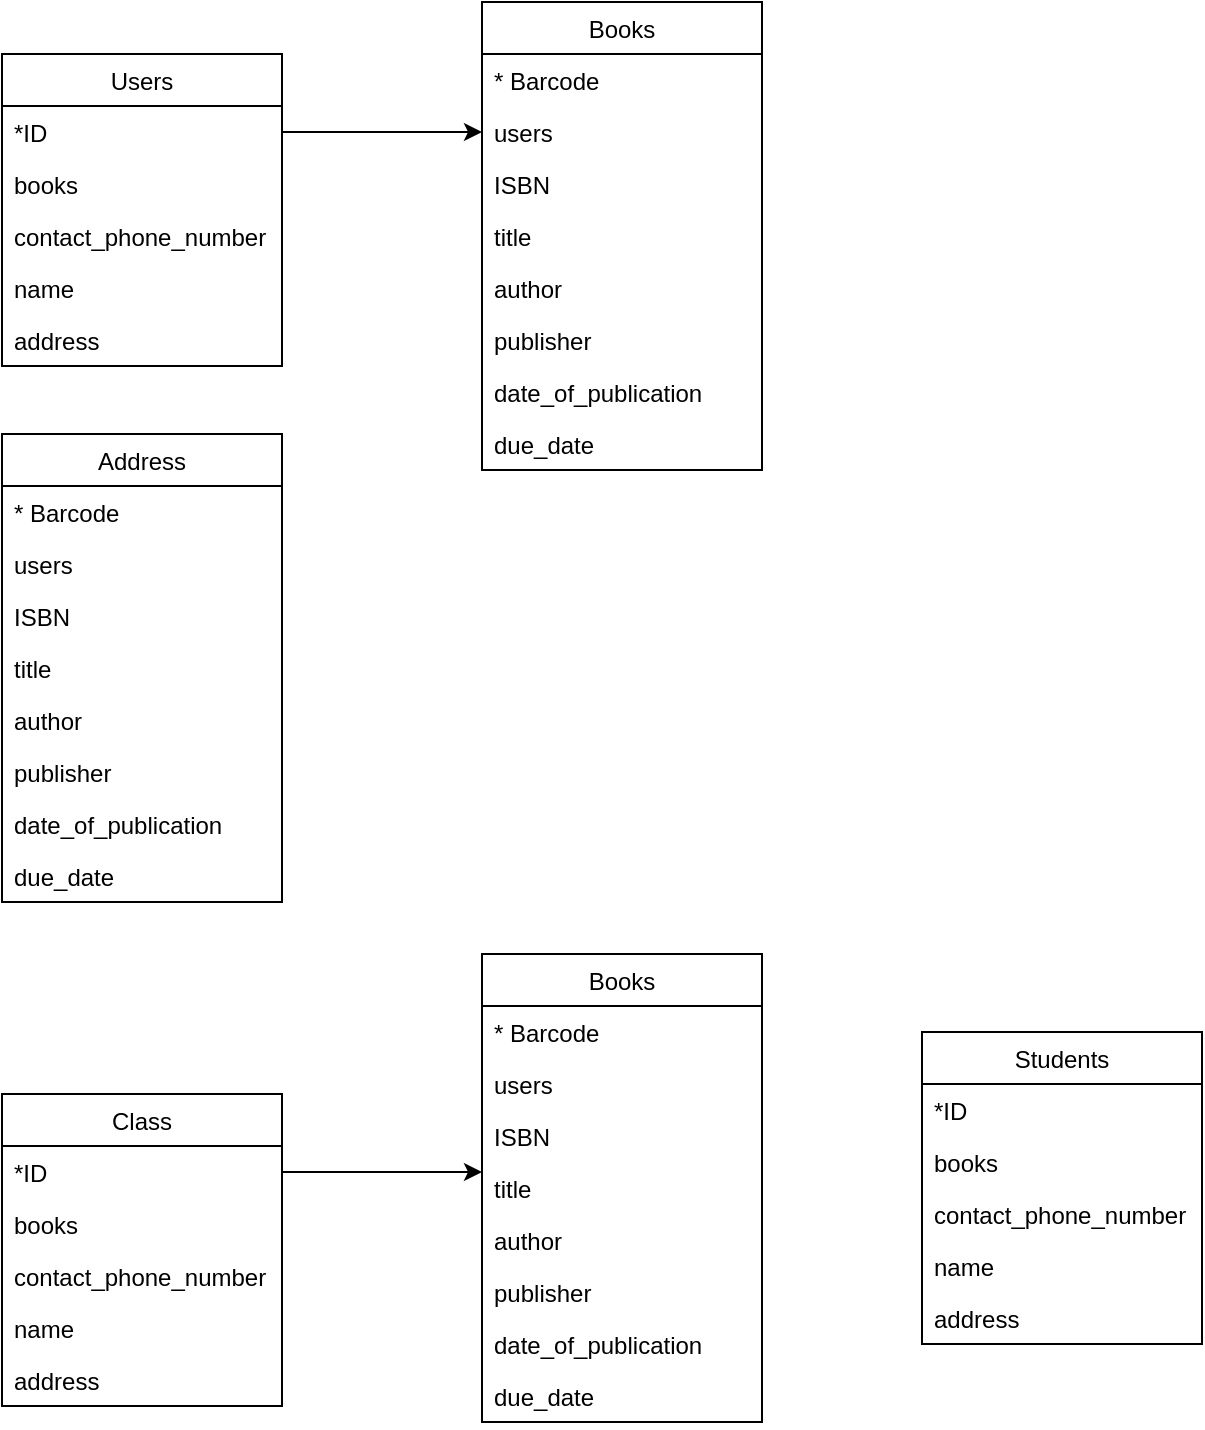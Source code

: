 <mxfile version="14.4.5" type="github">
  <diagram id="R2lEEEUBdFMjLlhIrx00" name="Page-1">
    <mxGraphModel dx="654" dy="623" grid="1" gridSize="10" guides="1" tooltips="1" connect="1" arrows="1" fold="1" page="1" pageScale="1" pageWidth="850" pageHeight="1100" math="0" shadow="0" extFonts="Permanent Marker^https://fonts.googleapis.com/css?family=Permanent+Marker">
      <root>
        <mxCell id="0" />
        <mxCell id="1" parent="0" />
        <mxCell id="ukiMxRc5v9U0ZkOO_Q2w-9" value="Users" style="swimlane;fontStyle=0;childLayout=stackLayout;horizontal=1;startSize=26;fillColor=none;horizontalStack=0;resizeParent=1;resizeParentMax=0;resizeLast=0;collapsible=1;marginBottom=0;" vertex="1" parent="1">
          <mxGeometry x="160" y="130" width="140" height="156" as="geometry" />
        </mxCell>
        <mxCell id="ukiMxRc5v9U0ZkOO_Q2w-12" value="*ID" style="text;strokeColor=none;fillColor=none;align=left;verticalAlign=top;spacingLeft=4;spacingRight=4;overflow=hidden;rotatable=0;points=[[0,0.5],[1,0.5]];portConstraint=eastwest;" vertex="1" parent="ukiMxRc5v9U0ZkOO_Q2w-9">
          <mxGeometry y="26" width="140" height="26" as="geometry" />
        </mxCell>
        <mxCell id="ukiMxRc5v9U0ZkOO_Q2w-3" value="books" style="text;strokeColor=none;fillColor=none;align=left;verticalAlign=top;spacingLeft=4;spacingRight=4;overflow=hidden;rotatable=0;points=[[0,0.5],[1,0.5]];portConstraint=eastwest;" vertex="1" parent="ukiMxRc5v9U0ZkOO_Q2w-9">
          <mxGeometry y="52" width="140" height="26" as="geometry" />
        </mxCell>
        <mxCell id="ukiMxRc5v9U0ZkOO_Q2w-31" value="contact_phone_number" style="text;strokeColor=none;fillColor=none;align=left;verticalAlign=top;spacingLeft=4;spacingRight=4;overflow=hidden;rotatable=0;points=[[0,0.5],[1,0.5]];portConstraint=eastwest;" vertex="1" parent="ukiMxRc5v9U0ZkOO_Q2w-9">
          <mxGeometry y="78" width="140" height="26" as="geometry" />
        </mxCell>
        <mxCell id="ukiMxRc5v9U0ZkOO_Q2w-10" value="name" style="text;strokeColor=none;fillColor=none;align=left;verticalAlign=top;spacingLeft=4;spacingRight=4;overflow=hidden;rotatable=0;points=[[0,0.5],[1,0.5]];portConstraint=eastwest;" vertex="1" parent="ukiMxRc5v9U0ZkOO_Q2w-9">
          <mxGeometry y="104" width="140" height="26" as="geometry" />
        </mxCell>
        <mxCell id="ukiMxRc5v9U0ZkOO_Q2w-11" value="address" style="text;strokeColor=none;fillColor=none;align=left;verticalAlign=top;spacingLeft=4;spacingRight=4;overflow=hidden;rotatable=0;points=[[0,0.5],[1,0.5]];portConstraint=eastwest;" vertex="1" parent="ukiMxRc5v9U0ZkOO_Q2w-9">
          <mxGeometry y="130" width="140" height="26" as="geometry" />
        </mxCell>
        <mxCell id="ukiMxRc5v9U0ZkOO_Q2w-16" value="Books" style="swimlane;fontStyle=0;childLayout=stackLayout;horizontal=1;startSize=26;fillColor=none;horizontalStack=0;resizeParent=1;resizeParentMax=0;resizeLast=0;collapsible=1;marginBottom=0;" vertex="1" parent="1">
          <mxGeometry x="400" y="104" width="140" height="234" as="geometry" />
        </mxCell>
        <mxCell id="ukiMxRc5v9U0ZkOO_Q2w-4" value="* Barcode" style="text;strokeColor=none;fillColor=none;align=left;verticalAlign=top;spacingLeft=4;spacingRight=4;overflow=hidden;rotatable=0;points=[[0,0.5],[1,0.5]];portConstraint=eastwest;" vertex="1" parent="ukiMxRc5v9U0ZkOO_Q2w-16">
          <mxGeometry y="26" width="140" height="26" as="geometry" />
        </mxCell>
        <mxCell id="ukiMxRc5v9U0ZkOO_Q2w-29" value="users" style="text;strokeColor=none;fillColor=none;align=left;verticalAlign=top;spacingLeft=4;spacingRight=4;overflow=hidden;rotatable=0;points=[[0,0.5],[1,0.5]];portConstraint=eastwest;" vertex="1" parent="ukiMxRc5v9U0ZkOO_Q2w-16">
          <mxGeometry y="52" width="140" height="26" as="geometry" />
        </mxCell>
        <mxCell id="ukiMxRc5v9U0ZkOO_Q2w-8" value="ISBN" style="text;strokeColor=none;fillColor=none;align=left;verticalAlign=top;spacingLeft=4;spacingRight=4;overflow=hidden;rotatable=0;points=[[0,0.5],[1,0.5]];portConstraint=eastwest;" vertex="1" parent="ukiMxRc5v9U0ZkOO_Q2w-16">
          <mxGeometry y="78" width="140" height="26" as="geometry" />
        </mxCell>
        <mxCell id="ukiMxRc5v9U0ZkOO_Q2w-32" value="title" style="text;strokeColor=none;fillColor=none;align=left;verticalAlign=top;spacingLeft=4;spacingRight=4;overflow=hidden;rotatable=0;points=[[0,0.5],[1,0.5]];portConstraint=eastwest;" vertex="1" parent="ukiMxRc5v9U0ZkOO_Q2w-16">
          <mxGeometry y="104" width="140" height="26" as="geometry" />
        </mxCell>
        <mxCell id="ukiMxRc5v9U0ZkOO_Q2w-5" value="author" style="text;strokeColor=none;fillColor=none;align=left;verticalAlign=top;spacingLeft=4;spacingRight=4;overflow=hidden;rotatable=0;points=[[0,0.5],[1,0.5]];portConstraint=eastwest;" vertex="1" parent="ukiMxRc5v9U0ZkOO_Q2w-16">
          <mxGeometry y="130" width="140" height="26" as="geometry" />
        </mxCell>
        <mxCell id="ukiMxRc5v9U0ZkOO_Q2w-6" value="publisher" style="text;strokeColor=none;fillColor=none;align=left;verticalAlign=top;spacingLeft=4;spacingRight=4;overflow=hidden;rotatable=0;points=[[0,0.5],[1,0.5]];portConstraint=eastwest;" vertex="1" parent="ukiMxRc5v9U0ZkOO_Q2w-16">
          <mxGeometry y="156" width="140" height="26" as="geometry" />
        </mxCell>
        <mxCell id="ukiMxRc5v9U0ZkOO_Q2w-7" value="date_of_publication" style="text;strokeColor=none;fillColor=none;align=left;verticalAlign=top;spacingLeft=4;spacingRight=4;overflow=hidden;rotatable=0;points=[[0,0.5],[1,0.5]];portConstraint=eastwest;" vertex="1" parent="ukiMxRc5v9U0ZkOO_Q2w-16">
          <mxGeometry y="182" width="140" height="26" as="geometry" />
        </mxCell>
        <mxCell id="ukiMxRc5v9U0ZkOO_Q2w-20" value="due_date" style="text;strokeColor=none;fillColor=none;align=left;verticalAlign=top;spacingLeft=4;spacingRight=4;overflow=hidden;rotatable=0;points=[[0,0.5],[1,0.5]];portConstraint=eastwest;" vertex="1" parent="ukiMxRc5v9U0ZkOO_Q2w-16">
          <mxGeometry y="208" width="140" height="26" as="geometry" />
        </mxCell>
        <mxCell id="ukiMxRc5v9U0ZkOO_Q2w-49" value="" style="endArrow=classic;html=1;exitX=1;exitY=0.5;exitDx=0;exitDy=0;entryX=0;entryY=0.5;entryDx=0;entryDy=0;" edge="1" parent="1" source="ukiMxRc5v9U0ZkOO_Q2w-12" target="ukiMxRc5v9U0ZkOO_Q2w-29">
          <mxGeometry width="50" height="50" relative="1" as="geometry">
            <mxPoint x="720" y="320" as="sourcePoint" />
            <mxPoint x="770" y="270" as="targetPoint" />
          </mxGeometry>
        </mxCell>
        <mxCell id="ukiMxRc5v9U0ZkOO_Q2w-50" value="Address" style="swimlane;fontStyle=0;childLayout=stackLayout;horizontal=1;startSize=26;fillColor=none;horizontalStack=0;resizeParent=1;resizeParentMax=0;resizeLast=0;collapsible=1;marginBottom=0;" vertex="1" parent="1">
          <mxGeometry x="160" y="320" width="140" height="234" as="geometry" />
        </mxCell>
        <mxCell id="ukiMxRc5v9U0ZkOO_Q2w-51" value="* Barcode" style="text;strokeColor=none;fillColor=none;align=left;verticalAlign=top;spacingLeft=4;spacingRight=4;overflow=hidden;rotatable=0;points=[[0,0.5],[1,0.5]];portConstraint=eastwest;" vertex="1" parent="ukiMxRc5v9U0ZkOO_Q2w-50">
          <mxGeometry y="26" width="140" height="26" as="geometry" />
        </mxCell>
        <mxCell id="ukiMxRc5v9U0ZkOO_Q2w-52" value="users" style="text;strokeColor=none;fillColor=none;align=left;verticalAlign=top;spacingLeft=4;spacingRight=4;overflow=hidden;rotatable=0;points=[[0,0.5],[1,0.5]];portConstraint=eastwest;" vertex="1" parent="ukiMxRc5v9U0ZkOO_Q2w-50">
          <mxGeometry y="52" width="140" height="26" as="geometry" />
        </mxCell>
        <mxCell id="ukiMxRc5v9U0ZkOO_Q2w-53" value="ISBN" style="text;strokeColor=none;fillColor=none;align=left;verticalAlign=top;spacingLeft=4;spacingRight=4;overflow=hidden;rotatable=0;points=[[0,0.5],[1,0.5]];portConstraint=eastwest;" vertex="1" parent="ukiMxRc5v9U0ZkOO_Q2w-50">
          <mxGeometry y="78" width="140" height="26" as="geometry" />
        </mxCell>
        <mxCell id="ukiMxRc5v9U0ZkOO_Q2w-54" value="title" style="text;strokeColor=none;fillColor=none;align=left;verticalAlign=top;spacingLeft=4;spacingRight=4;overflow=hidden;rotatable=0;points=[[0,0.5],[1,0.5]];portConstraint=eastwest;" vertex="1" parent="ukiMxRc5v9U0ZkOO_Q2w-50">
          <mxGeometry y="104" width="140" height="26" as="geometry" />
        </mxCell>
        <mxCell id="ukiMxRc5v9U0ZkOO_Q2w-55" value="author" style="text;strokeColor=none;fillColor=none;align=left;verticalAlign=top;spacingLeft=4;spacingRight=4;overflow=hidden;rotatable=0;points=[[0,0.5],[1,0.5]];portConstraint=eastwest;" vertex="1" parent="ukiMxRc5v9U0ZkOO_Q2w-50">
          <mxGeometry y="130" width="140" height="26" as="geometry" />
        </mxCell>
        <mxCell id="ukiMxRc5v9U0ZkOO_Q2w-56" value="publisher" style="text;strokeColor=none;fillColor=none;align=left;verticalAlign=top;spacingLeft=4;spacingRight=4;overflow=hidden;rotatable=0;points=[[0,0.5],[1,0.5]];portConstraint=eastwest;" vertex="1" parent="ukiMxRc5v9U0ZkOO_Q2w-50">
          <mxGeometry y="156" width="140" height="26" as="geometry" />
        </mxCell>
        <mxCell id="ukiMxRc5v9U0ZkOO_Q2w-57" value="date_of_publication" style="text;strokeColor=none;fillColor=none;align=left;verticalAlign=top;spacingLeft=4;spacingRight=4;overflow=hidden;rotatable=0;points=[[0,0.5],[1,0.5]];portConstraint=eastwest;" vertex="1" parent="ukiMxRc5v9U0ZkOO_Q2w-50">
          <mxGeometry y="182" width="140" height="26" as="geometry" />
        </mxCell>
        <mxCell id="ukiMxRc5v9U0ZkOO_Q2w-58" value="due_date" style="text;strokeColor=none;fillColor=none;align=left;verticalAlign=top;spacingLeft=4;spacingRight=4;overflow=hidden;rotatable=0;points=[[0,0.5],[1,0.5]];portConstraint=eastwest;" vertex="1" parent="ukiMxRc5v9U0ZkOO_Q2w-50">
          <mxGeometry y="208" width="140" height="26" as="geometry" />
        </mxCell>
        <mxCell id="ukiMxRc5v9U0ZkOO_Q2w-59" value="Class" style="swimlane;fontStyle=0;childLayout=stackLayout;horizontal=1;startSize=26;fillColor=none;horizontalStack=0;resizeParent=1;resizeParentMax=0;resizeLast=0;collapsible=1;marginBottom=0;" vertex="1" parent="1">
          <mxGeometry x="160" y="650" width="140" height="156" as="geometry" />
        </mxCell>
        <mxCell id="ukiMxRc5v9U0ZkOO_Q2w-60" value="*ID" style="text;strokeColor=none;fillColor=none;align=left;verticalAlign=top;spacingLeft=4;spacingRight=4;overflow=hidden;rotatable=0;points=[[0,0.5],[1,0.5]];portConstraint=eastwest;" vertex="1" parent="ukiMxRc5v9U0ZkOO_Q2w-59">
          <mxGeometry y="26" width="140" height="26" as="geometry" />
        </mxCell>
        <mxCell id="ukiMxRc5v9U0ZkOO_Q2w-61" value="books" style="text;strokeColor=none;fillColor=none;align=left;verticalAlign=top;spacingLeft=4;spacingRight=4;overflow=hidden;rotatable=0;points=[[0,0.5],[1,0.5]];portConstraint=eastwest;" vertex="1" parent="ukiMxRc5v9U0ZkOO_Q2w-59">
          <mxGeometry y="52" width="140" height="26" as="geometry" />
        </mxCell>
        <mxCell id="ukiMxRc5v9U0ZkOO_Q2w-62" value="contact_phone_number" style="text;strokeColor=none;fillColor=none;align=left;verticalAlign=top;spacingLeft=4;spacingRight=4;overflow=hidden;rotatable=0;points=[[0,0.5],[1,0.5]];portConstraint=eastwest;" vertex="1" parent="ukiMxRc5v9U0ZkOO_Q2w-59">
          <mxGeometry y="78" width="140" height="26" as="geometry" />
        </mxCell>
        <mxCell id="ukiMxRc5v9U0ZkOO_Q2w-63" value="name" style="text;strokeColor=none;fillColor=none;align=left;verticalAlign=top;spacingLeft=4;spacingRight=4;overflow=hidden;rotatable=0;points=[[0,0.5],[1,0.5]];portConstraint=eastwest;" vertex="1" parent="ukiMxRc5v9U0ZkOO_Q2w-59">
          <mxGeometry y="104" width="140" height="26" as="geometry" />
        </mxCell>
        <mxCell id="ukiMxRc5v9U0ZkOO_Q2w-64" value="address" style="text;strokeColor=none;fillColor=none;align=left;verticalAlign=top;spacingLeft=4;spacingRight=4;overflow=hidden;rotatable=0;points=[[0,0.5],[1,0.5]];portConstraint=eastwest;" vertex="1" parent="ukiMxRc5v9U0ZkOO_Q2w-59">
          <mxGeometry y="130" width="140" height="26" as="geometry" />
        </mxCell>
        <mxCell id="ukiMxRc5v9U0ZkOO_Q2w-65" value="" style="endArrow=classic;html=1;exitX=1;exitY=0.5;exitDx=0;exitDy=0;entryX=0;entryY=0.5;entryDx=0;entryDy=0;" edge="1" parent="1" source="ukiMxRc5v9U0ZkOO_Q2w-60">
          <mxGeometry width="50" height="50" relative="1" as="geometry">
            <mxPoint x="720" y="840" as="sourcePoint" />
            <mxPoint x="400" y="689" as="targetPoint" />
          </mxGeometry>
        </mxCell>
        <mxCell id="ukiMxRc5v9U0ZkOO_Q2w-66" value="Books" style="swimlane;fontStyle=0;childLayout=stackLayout;horizontal=1;startSize=26;fillColor=none;horizontalStack=0;resizeParent=1;resizeParentMax=0;resizeLast=0;collapsible=1;marginBottom=0;" vertex="1" parent="1">
          <mxGeometry x="400" y="580" width="140" height="234" as="geometry" />
        </mxCell>
        <mxCell id="ukiMxRc5v9U0ZkOO_Q2w-67" value="* Barcode" style="text;strokeColor=none;fillColor=none;align=left;verticalAlign=top;spacingLeft=4;spacingRight=4;overflow=hidden;rotatable=0;points=[[0,0.5],[1,0.5]];portConstraint=eastwest;" vertex="1" parent="ukiMxRc5v9U0ZkOO_Q2w-66">
          <mxGeometry y="26" width="140" height="26" as="geometry" />
        </mxCell>
        <mxCell id="ukiMxRc5v9U0ZkOO_Q2w-68" value="users" style="text;strokeColor=none;fillColor=none;align=left;verticalAlign=top;spacingLeft=4;spacingRight=4;overflow=hidden;rotatable=0;points=[[0,0.5],[1,0.5]];portConstraint=eastwest;" vertex="1" parent="ukiMxRc5v9U0ZkOO_Q2w-66">
          <mxGeometry y="52" width="140" height="26" as="geometry" />
        </mxCell>
        <mxCell id="ukiMxRc5v9U0ZkOO_Q2w-69" value="ISBN" style="text;strokeColor=none;fillColor=none;align=left;verticalAlign=top;spacingLeft=4;spacingRight=4;overflow=hidden;rotatable=0;points=[[0,0.5],[1,0.5]];portConstraint=eastwest;" vertex="1" parent="ukiMxRc5v9U0ZkOO_Q2w-66">
          <mxGeometry y="78" width="140" height="26" as="geometry" />
        </mxCell>
        <mxCell id="ukiMxRc5v9U0ZkOO_Q2w-70" value="title" style="text;strokeColor=none;fillColor=none;align=left;verticalAlign=top;spacingLeft=4;spacingRight=4;overflow=hidden;rotatable=0;points=[[0,0.5],[1,0.5]];portConstraint=eastwest;" vertex="1" parent="ukiMxRc5v9U0ZkOO_Q2w-66">
          <mxGeometry y="104" width="140" height="26" as="geometry" />
        </mxCell>
        <mxCell id="ukiMxRc5v9U0ZkOO_Q2w-71" value="author" style="text;strokeColor=none;fillColor=none;align=left;verticalAlign=top;spacingLeft=4;spacingRight=4;overflow=hidden;rotatable=0;points=[[0,0.5],[1,0.5]];portConstraint=eastwest;" vertex="1" parent="ukiMxRc5v9U0ZkOO_Q2w-66">
          <mxGeometry y="130" width="140" height="26" as="geometry" />
        </mxCell>
        <mxCell id="ukiMxRc5v9U0ZkOO_Q2w-72" value="publisher" style="text;strokeColor=none;fillColor=none;align=left;verticalAlign=top;spacingLeft=4;spacingRight=4;overflow=hidden;rotatable=0;points=[[0,0.5],[1,0.5]];portConstraint=eastwest;" vertex="1" parent="ukiMxRc5v9U0ZkOO_Q2w-66">
          <mxGeometry y="156" width="140" height="26" as="geometry" />
        </mxCell>
        <mxCell id="ukiMxRc5v9U0ZkOO_Q2w-73" value="date_of_publication" style="text;strokeColor=none;fillColor=none;align=left;verticalAlign=top;spacingLeft=4;spacingRight=4;overflow=hidden;rotatable=0;points=[[0,0.5],[1,0.5]];portConstraint=eastwest;" vertex="1" parent="ukiMxRc5v9U0ZkOO_Q2w-66">
          <mxGeometry y="182" width="140" height="26" as="geometry" />
        </mxCell>
        <mxCell id="ukiMxRc5v9U0ZkOO_Q2w-74" value="due_date" style="text;strokeColor=none;fillColor=none;align=left;verticalAlign=top;spacingLeft=4;spacingRight=4;overflow=hidden;rotatable=0;points=[[0,0.5],[1,0.5]];portConstraint=eastwest;" vertex="1" parent="ukiMxRc5v9U0ZkOO_Q2w-66">
          <mxGeometry y="208" width="140" height="26" as="geometry" />
        </mxCell>
        <mxCell id="ukiMxRc5v9U0ZkOO_Q2w-75" value="Students" style="swimlane;fontStyle=0;childLayout=stackLayout;horizontal=1;startSize=26;fillColor=none;horizontalStack=0;resizeParent=1;resizeParentMax=0;resizeLast=0;collapsible=1;marginBottom=0;" vertex="1" parent="1">
          <mxGeometry x="620" y="619" width="140" height="156" as="geometry" />
        </mxCell>
        <mxCell id="ukiMxRc5v9U0ZkOO_Q2w-76" value="*ID" style="text;strokeColor=none;fillColor=none;align=left;verticalAlign=top;spacingLeft=4;spacingRight=4;overflow=hidden;rotatable=0;points=[[0,0.5],[1,0.5]];portConstraint=eastwest;" vertex="1" parent="ukiMxRc5v9U0ZkOO_Q2w-75">
          <mxGeometry y="26" width="140" height="26" as="geometry" />
        </mxCell>
        <mxCell id="ukiMxRc5v9U0ZkOO_Q2w-77" value="books" style="text;strokeColor=none;fillColor=none;align=left;verticalAlign=top;spacingLeft=4;spacingRight=4;overflow=hidden;rotatable=0;points=[[0,0.5],[1,0.5]];portConstraint=eastwest;" vertex="1" parent="ukiMxRc5v9U0ZkOO_Q2w-75">
          <mxGeometry y="52" width="140" height="26" as="geometry" />
        </mxCell>
        <mxCell id="ukiMxRc5v9U0ZkOO_Q2w-78" value="contact_phone_number" style="text;strokeColor=none;fillColor=none;align=left;verticalAlign=top;spacingLeft=4;spacingRight=4;overflow=hidden;rotatable=0;points=[[0,0.5],[1,0.5]];portConstraint=eastwest;" vertex="1" parent="ukiMxRc5v9U0ZkOO_Q2w-75">
          <mxGeometry y="78" width="140" height="26" as="geometry" />
        </mxCell>
        <mxCell id="ukiMxRc5v9U0ZkOO_Q2w-79" value="name" style="text;strokeColor=none;fillColor=none;align=left;verticalAlign=top;spacingLeft=4;spacingRight=4;overflow=hidden;rotatable=0;points=[[0,0.5],[1,0.5]];portConstraint=eastwest;" vertex="1" parent="ukiMxRc5v9U0ZkOO_Q2w-75">
          <mxGeometry y="104" width="140" height="26" as="geometry" />
        </mxCell>
        <mxCell id="ukiMxRc5v9U0ZkOO_Q2w-80" value="address" style="text;strokeColor=none;fillColor=none;align=left;verticalAlign=top;spacingLeft=4;spacingRight=4;overflow=hidden;rotatable=0;points=[[0,0.5],[1,0.5]];portConstraint=eastwest;" vertex="1" parent="ukiMxRc5v9U0ZkOO_Q2w-75">
          <mxGeometry y="130" width="140" height="26" as="geometry" />
        </mxCell>
      </root>
    </mxGraphModel>
  </diagram>
</mxfile>
